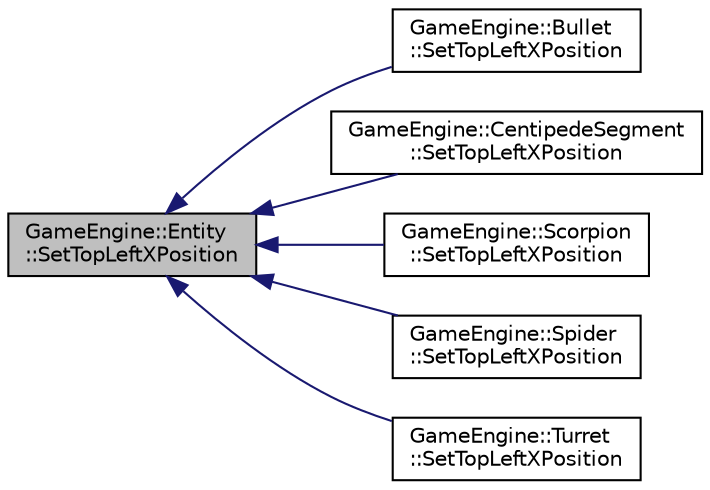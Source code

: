 digraph "GameEngine::Entity::SetTopLeftXPosition"
{
  edge [fontname="Helvetica",fontsize="10",labelfontname="Helvetica",labelfontsize="10"];
  node [fontname="Helvetica",fontsize="10",shape=record];
  rankdir="LR";
  Node83 [label="GameEngine::Entity\l::SetTopLeftXPosition",height=0.2,width=0.4,color="black", fillcolor="grey75", style="filled", fontcolor="black"];
  Node83 -> Node84 [dir="back",color="midnightblue",fontsize="10",style="solid",fontname="Helvetica"];
  Node84 [label="GameEngine::Bullet\l::SetTopLeftXPosition",height=0.2,width=0.4,color="black", fillcolor="white", style="filled",URL="$class_game_engine_1_1_bullet.html#a235a5dcac96274794cb26edfcf40b97e",tooltip="Sets bullet x position of top left corner. "];
  Node83 -> Node85 [dir="back",color="midnightblue",fontsize="10",style="solid",fontname="Helvetica"];
  Node85 [label="GameEngine::CentipedeSegment\l::SetTopLeftXPosition",height=0.2,width=0.4,color="black", fillcolor="white", style="filled",URL="$class_game_engine_1_1_centipede_segment.html#a14294f27472b18ee9d92ada63a774c53",tooltip="Sets CentipedeSegment object&#39;s top left x position. "];
  Node83 -> Node86 [dir="back",color="midnightblue",fontsize="10",style="solid",fontname="Helvetica"];
  Node86 [label="GameEngine::Scorpion\l::SetTopLeftXPosition",height=0.2,width=0.4,color="black", fillcolor="white", style="filled",URL="$class_game_engine_1_1_scorpion.html#a89073b200574a5a36bfdbfee54fe8221",tooltip="Sets the top left x position of the Entity. "];
  Node83 -> Node87 [dir="back",color="midnightblue",fontsize="10",style="solid",fontname="Helvetica"];
  Node87 [label="GameEngine::Spider\l::SetTopLeftXPosition",height=0.2,width=0.4,color="black", fillcolor="white", style="filled",URL="$class_game_engine_1_1_spider.html#a9161e9b0cf2eed2118750f7e97d9d3a2",tooltip="Sets the top left x position of the Entity. "];
  Node83 -> Node88 [dir="back",color="midnightblue",fontsize="10",style="solid",fontname="Helvetica"];
  Node88 [label="GameEngine::Turret\l::SetTopLeftXPosition",height=0.2,width=0.4,color="black", fillcolor="white", style="filled",URL="$class_game_engine_1_1_turret.html#ae2c3ca5b535a7ca8d01dcf0801c29342",tooltip="Sets x position of top left corner of turret. "];
}
